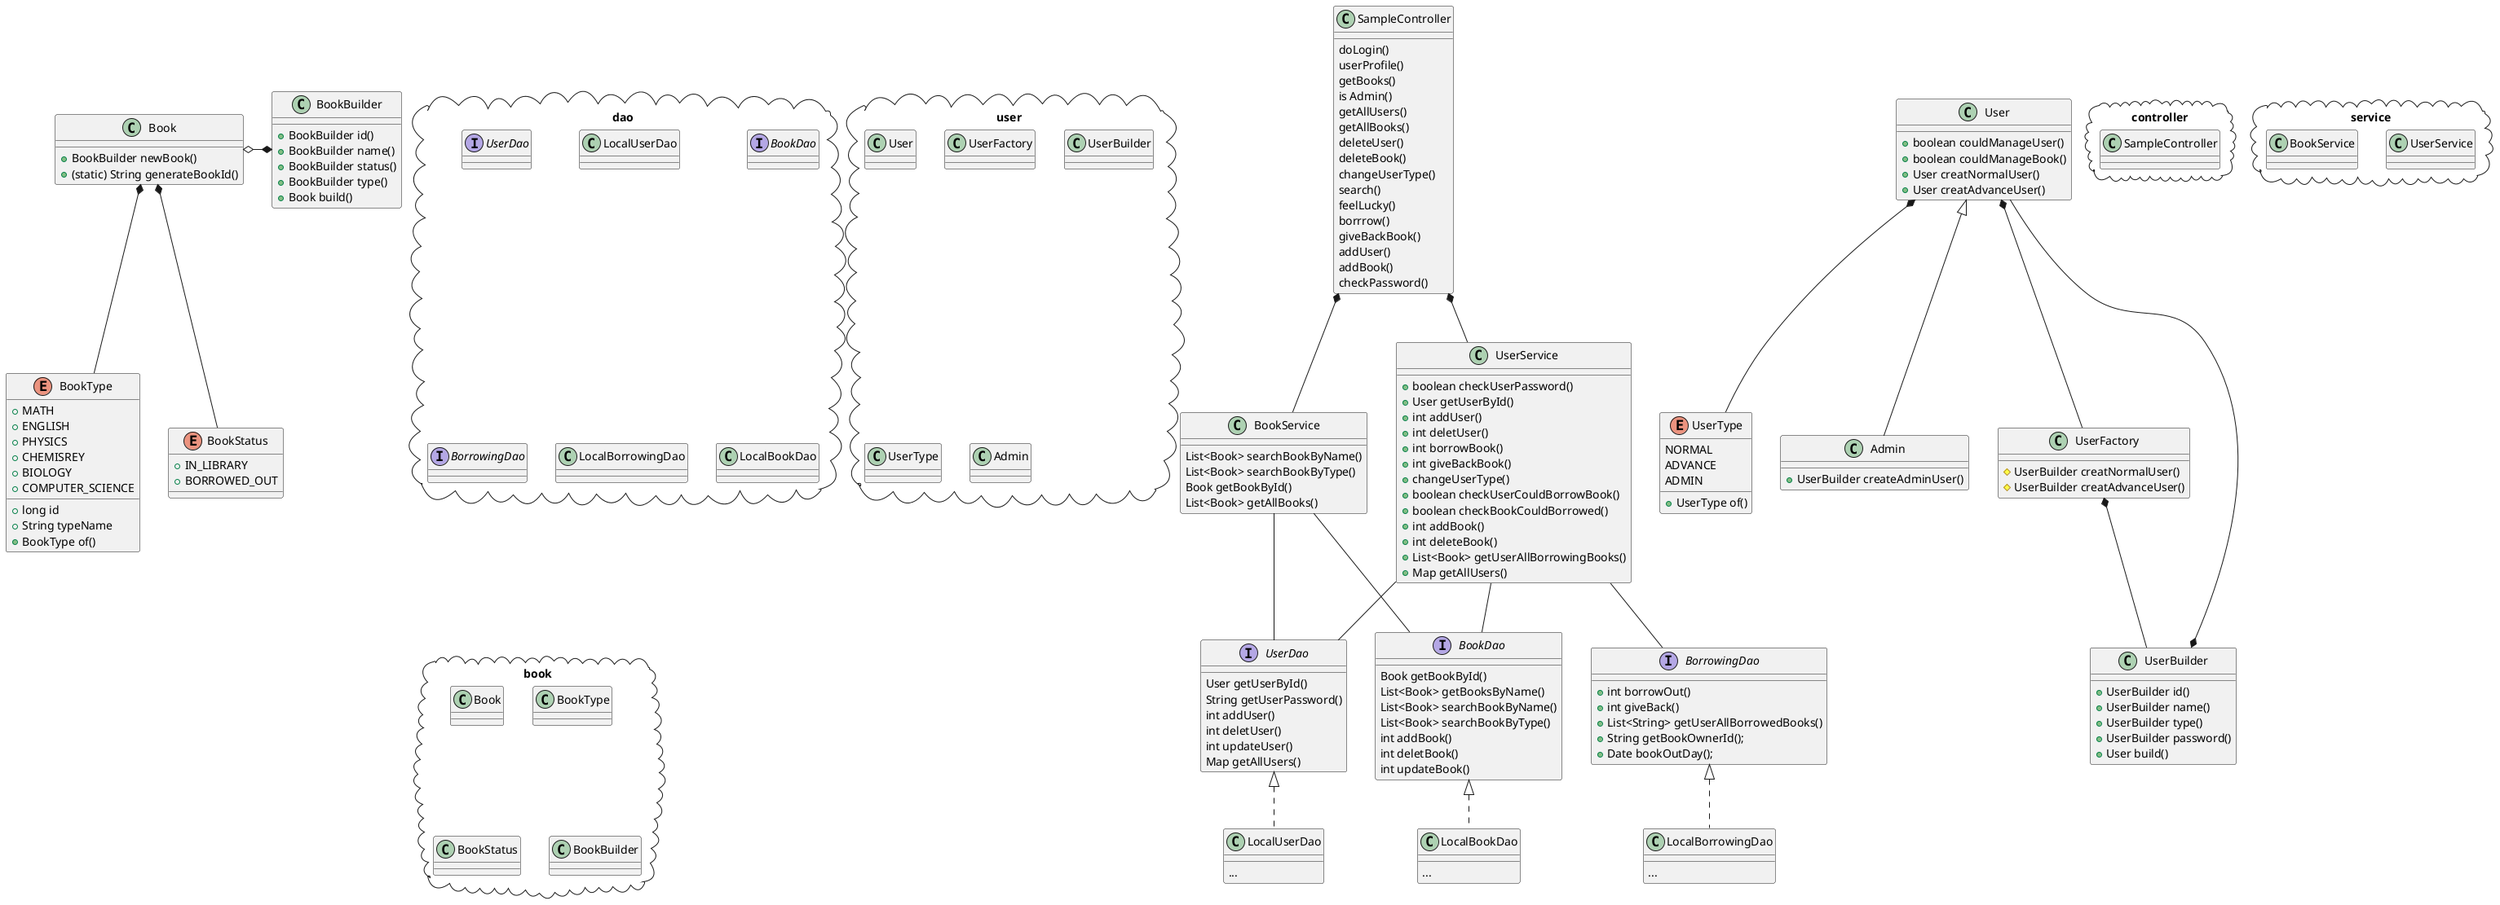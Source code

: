 @startuml

package controller <<Cloud>>{
    class SampleController
}

class SampleController{
    __
    doLogin()
    userProfile()
    getBooks()
    is Admin()
    getAllUsers()
    getAllBooks()
    deleteUser()
    deleteBook()
    changeUserType()
    search()
    feelLucky()
    borrrow()
    giveBackBook()
    addUser()
    addBook()
    checkPassword()
}


package service <<cloud>>{
    class UserService
    class BookService
}
class UserService{
    + boolean checkUserPassword()
    + User getUserById()
    + int addUser()
    + int deletUser()
    + int borrowBook()
    + int giveBackBook()
    + changeUserType()
    + boolean checkUserCouldBorrowBook()
    + boolean checkBookCouldBorrowed()
    + int addBook()
    + int deleteBook()
    + List<Book> getUserAllBorrowingBooks()
    + Map getAllUsers()
}
SampleController *-- UserService

class BookService{
    List<Book> searchBookByName()
    List<Book> searchBookByType()
    Book getBookById()
    List<Book> getAllBooks()
}
SampleController *-- BookService


package dao <<cloud>>{
    interface UserDao
    class LocalUserDao
    interface BookDao
    interface BorrowingDao
    class LocalBorrowingDao
    class LocalBookDao
}


interface UserDao{
    User getUserById()
    String getUserPassword()
    int addUser()
    int deletUser()
    int updateUser()
    Map getAllUsers()
}
UserService -- UserDao 
BookService -- UserDao
class LocalUserDao{
    __
    ...
}
UserDao <|.. LocalUserDao

interface BookDao{
    Book getBookById()
    List<Book> getBooksByName()
    List<Book> searchBookByName()
    List<Book> searchBookByType()
    int addBook()
    int deletBook()
    int updateBook()
}
UserService -- BookDao 
BookService -- BookDao

class LocalBookDao{
    __
    ...
}
BookDao <|.. LocalBookDao

interface BorrowingDao{
    + int borrowOut()
    + int giveBack()
    + List<String> getUserAllBorrowedBooks()
    + String getBookOwnerId();
    + Date bookOutDay();
}
UserService -- BorrowingDao

class LocalBorrowingDao{
    __
    ...
}
BorrowingDao <|.. LocalBorrowingDao


package user <<cloud>>{
    class User
    class UserFactory
    class UserBuilder
    class UserType
    class Admin
}

class User{
    + boolean couldManageUser()
    + boolean couldManageBook()
    + User creatNormalUser()
    + User creatAdvanceUser()
}

class UserFactory{
    # UserBuilder creatNormalUser()
    # UserBuilder creatAdvanceUser()
}
User *-- UserFactory

class UserBuilder{
    + UserBuilder id()
    + UserBuilder name()
    + UserBuilder type()
    + UserBuilder password()
    + User build()
}
UserFactory *-- UserBuilder
User --* UserBuilder



enum UserType{
    NORMAL
    ADVANCE
    ADMIN
    + UserType of()
}
User *-- UserType 

class Admin{
    + UserBuilder createAdminUser()
}
User <|-- Admin


package book <<cloud>>{
    class Book
    class BookType
    class BookStatus
    class BookBuilder
}

class Book{
    + BookBuilder newBook()
    + (static) String generateBookId()
}

class BookBuilder{
    + BookBuilder id()
    + BookBuilder name()
    + BookBuilder status()
    + BookBuilder type()
    + Book build()
}
Book o-* BookBuilder

enum BookType{
    + MATH
    + ENGLISH
    + PHYSICS
    + CHEMISREY
    + BIOLOGY
    + COMPUTER_SCIENCE
    __
    + long id
    + String typeName
    + BookType of()
}

enum BookStatus{
    + IN_LIBRARY
    + BORROWED_OUT
}

Book *-- BookStatus
Book *-- BookType

@endurl
